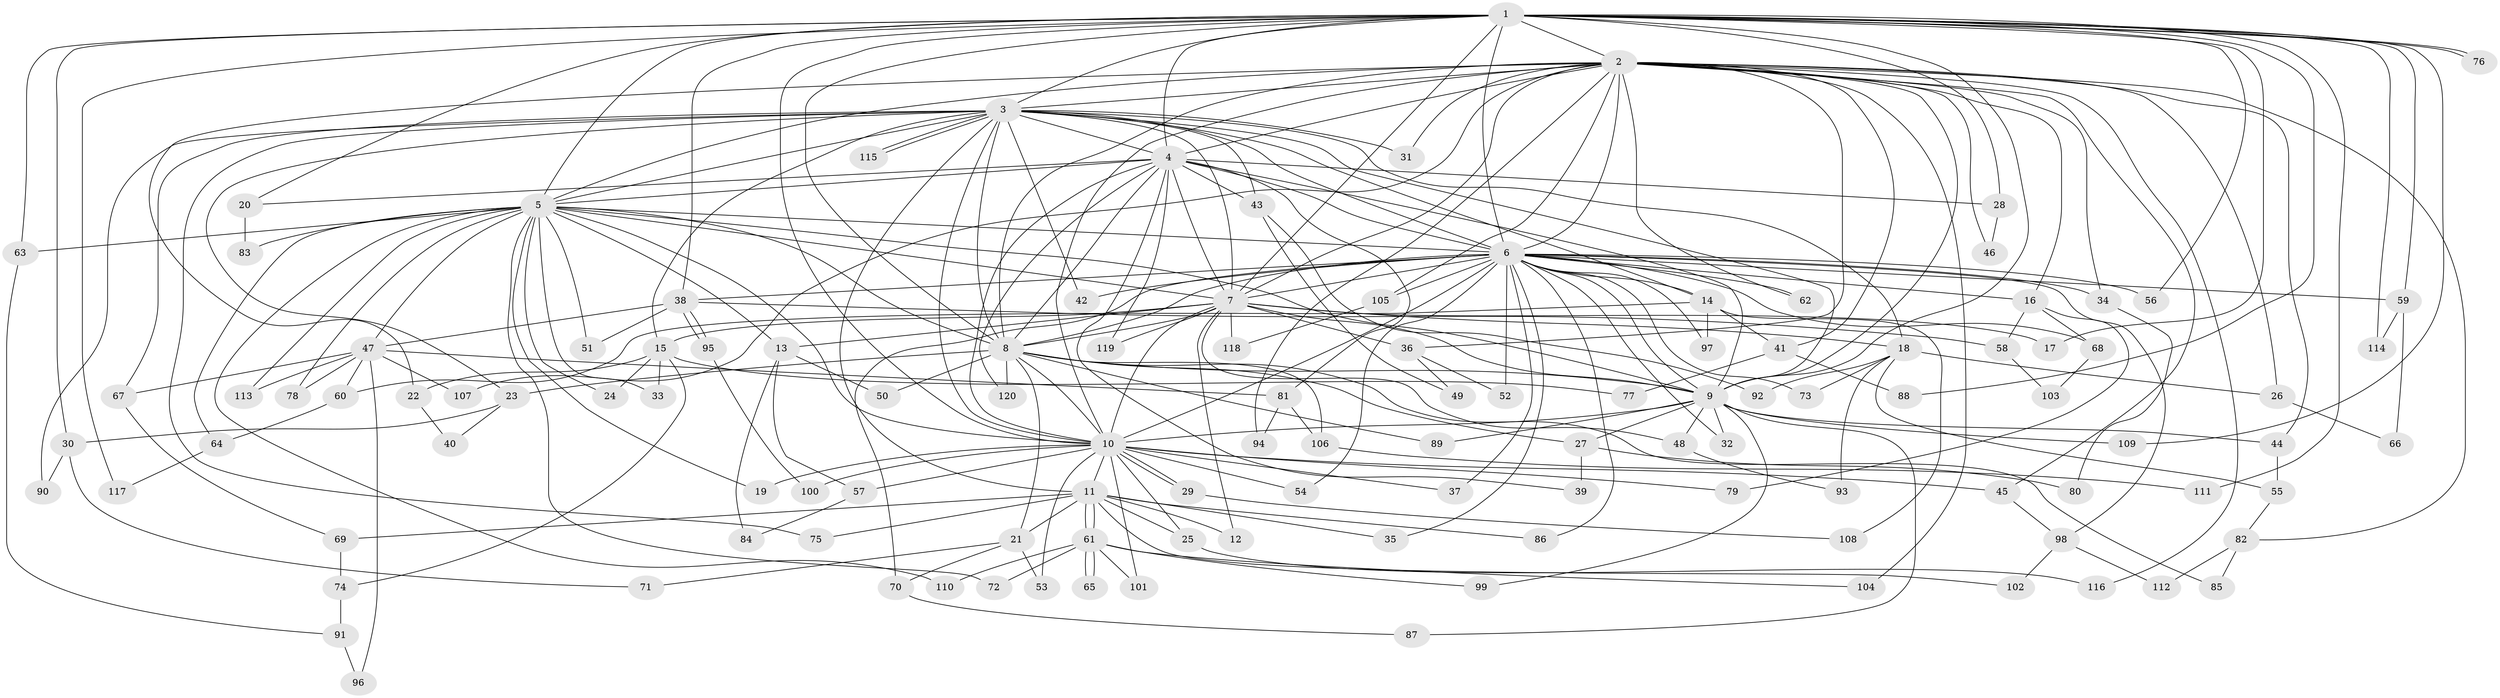 // coarse degree distribution, {18: 0.016666666666666666, 20: 0.03333333333333333, 15: 0.016666666666666666, 14: 0.03333333333333333, 21: 0.016666666666666666, 2: 0.4666666666666667, 5: 0.1, 16: 0.016666666666666666, 9: 0.016666666666666666, 7: 0.06666666666666667, 3: 0.13333333333333333, 4: 0.016666666666666666, 6: 0.016666666666666666, 1: 0.05}
// Generated by graph-tools (version 1.1) at 2025/49/03/04/25 22:49:21]
// undirected, 120 vertices, 265 edges
graph export_dot {
  node [color=gray90,style=filled];
  1;
  2;
  3;
  4;
  5;
  6;
  7;
  8;
  9;
  10;
  11;
  12;
  13;
  14;
  15;
  16;
  17;
  18;
  19;
  20;
  21;
  22;
  23;
  24;
  25;
  26;
  27;
  28;
  29;
  30;
  31;
  32;
  33;
  34;
  35;
  36;
  37;
  38;
  39;
  40;
  41;
  42;
  43;
  44;
  45;
  46;
  47;
  48;
  49;
  50;
  51;
  52;
  53;
  54;
  55;
  56;
  57;
  58;
  59;
  60;
  61;
  62;
  63;
  64;
  65;
  66;
  67;
  68;
  69;
  70;
  71;
  72;
  73;
  74;
  75;
  76;
  77;
  78;
  79;
  80;
  81;
  82;
  83;
  84;
  85;
  86;
  87;
  88;
  89;
  90;
  91;
  92;
  93;
  94;
  95;
  96;
  97;
  98;
  99;
  100;
  101;
  102;
  103;
  104;
  105;
  106;
  107;
  108;
  109;
  110;
  111;
  112;
  113;
  114;
  115;
  116;
  117;
  118;
  119;
  120;
  1 -- 2;
  1 -- 3;
  1 -- 4;
  1 -- 5;
  1 -- 6;
  1 -- 7;
  1 -- 8;
  1 -- 9;
  1 -- 10;
  1 -- 17;
  1 -- 20;
  1 -- 28;
  1 -- 30;
  1 -- 38;
  1 -- 56;
  1 -- 59;
  1 -- 63;
  1 -- 76;
  1 -- 76;
  1 -- 88;
  1 -- 109;
  1 -- 111;
  1 -- 114;
  1 -- 117;
  2 -- 3;
  2 -- 4;
  2 -- 5;
  2 -- 6;
  2 -- 7;
  2 -- 8;
  2 -- 9;
  2 -- 10;
  2 -- 16;
  2 -- 22;
  2 -- 26;
  2 -- 31;
  2 -- 34;
  2 -- 36;
  2 -- 41;
  2 -- 44;
  2 -- 45;
  2 -- 46;
  2 -- 62;
  2 -- 82;
  2 -- 94;
  2 -- 104;
  2 -- 105;
  2 -- 107;
  2 -- 116;
  3 -- 4;
  3 -- 5;
  3 -- 6;
  3 -- 7;
  3 -- 8;
  3 -- 9;
  3 -- 10;
  3 -- 11;
  3 -- 14;
  3 -- 15;
  3 -- 18;
  3 -- 23;
  3 -- 31;
  3 -- 42;
  3 -- 43;
  3 -- 67;
  3 -- 75;
  3 -- 90;
  3 -- 115;
  3 -- 115;
  4 -- 5;
  4 -- 6;
  4 -- 7;
  4 -- 8;
  4 -- 9;
  4 -- 10;
  4 -- 20;
  4 -- 28;
  4 -- 39;
  4 -- 43;
  4 -- 81;
  4 -- 119;
  4 -- 120;
  5 -- 6;
  5 -- 7;
  5 -- 8;
  5 -- 9;
  5 -- 10;
  5 -- 13;
  5 -- 19;
  5 -- 24;
  5 -- 33;
  5 -- 47;
  5 -- 51;
  5 -- 63;
  5 -- 64;
  5 -- 72;
  5 -- 78;
  5 -- 83;
  5 -- 110;
  5 -- 113;
  6 -- 7;
  6 -- 8;
  6 -- 9;
  6 -- 10;
  6 -- 14;
  6 -- 16;
  6 -- 32;
  6 -- 34;
  6 -- 35;
  6 -- 37;
  6 -- 38;
  6 -- 42;
  6 -- 52;
  6 -- 54;
  6 -- 56;
  6 -- 59;
  6 -- 62;
  6 -- 68;
  6 -- 70;
  6 -- 73;
  6 -- 86;
  6 -- 97;
  6 -- 98;
  6 -- 105;
  7 -- 8;
  7 -- 9;
  7 -- 10;
  7 -- 12;
  7 -- 13;
  7 -- 15;
  7 -- 17;
  7 -- 18;
  7 -- 36;
  7 -- 48;
  7 -- 118;
  7 -- 119;
  8 -- 9;
  8 -- 10;
  8 -- 21;
  8 -- 23;
  8 -- 27;
  8 -- 50;
  8 -- 85;
  8 -- 89;
  8 -- 106;
  8 -- 120;
  9 -- 10;
  9 -- 27;
  9 -- 32;
  9 -- 44;
  9 -- 48;
  9 -- 87;
  9 -- 89;
  9 -- 99;
  9 -- 109;
  10 -- 11;
  10 -- 19;
  10 -- 25;
  10 -- 29;
  10 -- 29;
  10 -- 37;
  10 -- 45;
  10 -- 53;
  10 -- 54;
  10 -- 57;
  10 -- 79;
  10 -- 100;
  10 -- 101;
  11 -- 12;
  11 -- 21;
  11 -- 25;
  11 -- 35;
  11 -- 61;
  11 -- 61;
  11 -- 69;
  11 -- 75;
  11 -- 86;
  11 -- 102;
  13 -- 50;
  13 -- 57;
  13 -- 84;
  14 -- 41;
  14 -- 60;
  14 -- 97;
  14 -- 108;
  15 -- 22;
  15 -- 24;
  15 -- 33;
  15 -- 74;
  15 -- 77;
  16 -- 58;
  16 -- 68;
  16 -- 79;
  18 -- 26;
  18 -- 55;
  18 -- 73;
  18 -- 92;
  18 -- 93;
  20 -- 83;
  21 -- 53;
  21 -- 70;
  21 -- 71;
  22 -- 40;
  23 -- 30;
  23 -- 40;
  25 -- 116;
  26 -- 66;
  27 -- 39;
  27 -- 80;
  28 -- 46;
  29 -- 108;
  30 -- 71;
  30 -- 90;
  34 -- 80;
  36 -- 49;
  36 -- 52;
  38 -- 47;
  38 -- 51;
  38 -- 58;
  38 -- 95;
  38 -- 95;
  41 -- 77;
  41 -- 88;
  43 -- 49;
  43 -- 92;
  44 -- 55;
  45 -- 98;
  47 -- 60;
  47 -- 67;
  47 -- 78;
  47 -- 81;
  47 -- 96;
  47 -- 107;
  47 -- 113;
  48 -- 93;
  55 -- 82;
  57 -- 84;
  58 -- 103;
  59 -- 66;
  59 -- 114;
  60 -- 64;
  61 -- 65;
  61 -- 65;
  61 -- 72;
  61 -- 99;
  61 -- 101;
  61 -- 104;
  61 -- 110;
  63 -- 91;
  64 -- 117;
  67 -- 69;
  68 -- 103;
  69 -- 74;
  70 -- 87;
  74 -- 91;
  81 -- 94;
  81 -- 106;
  82 -- 85;
  82 -- 112;
  91 -- 96;
  95 -- 100;
  98 -- 102;
  98 -- 112;
  105 -- 118;
  106 -- 111;
}

